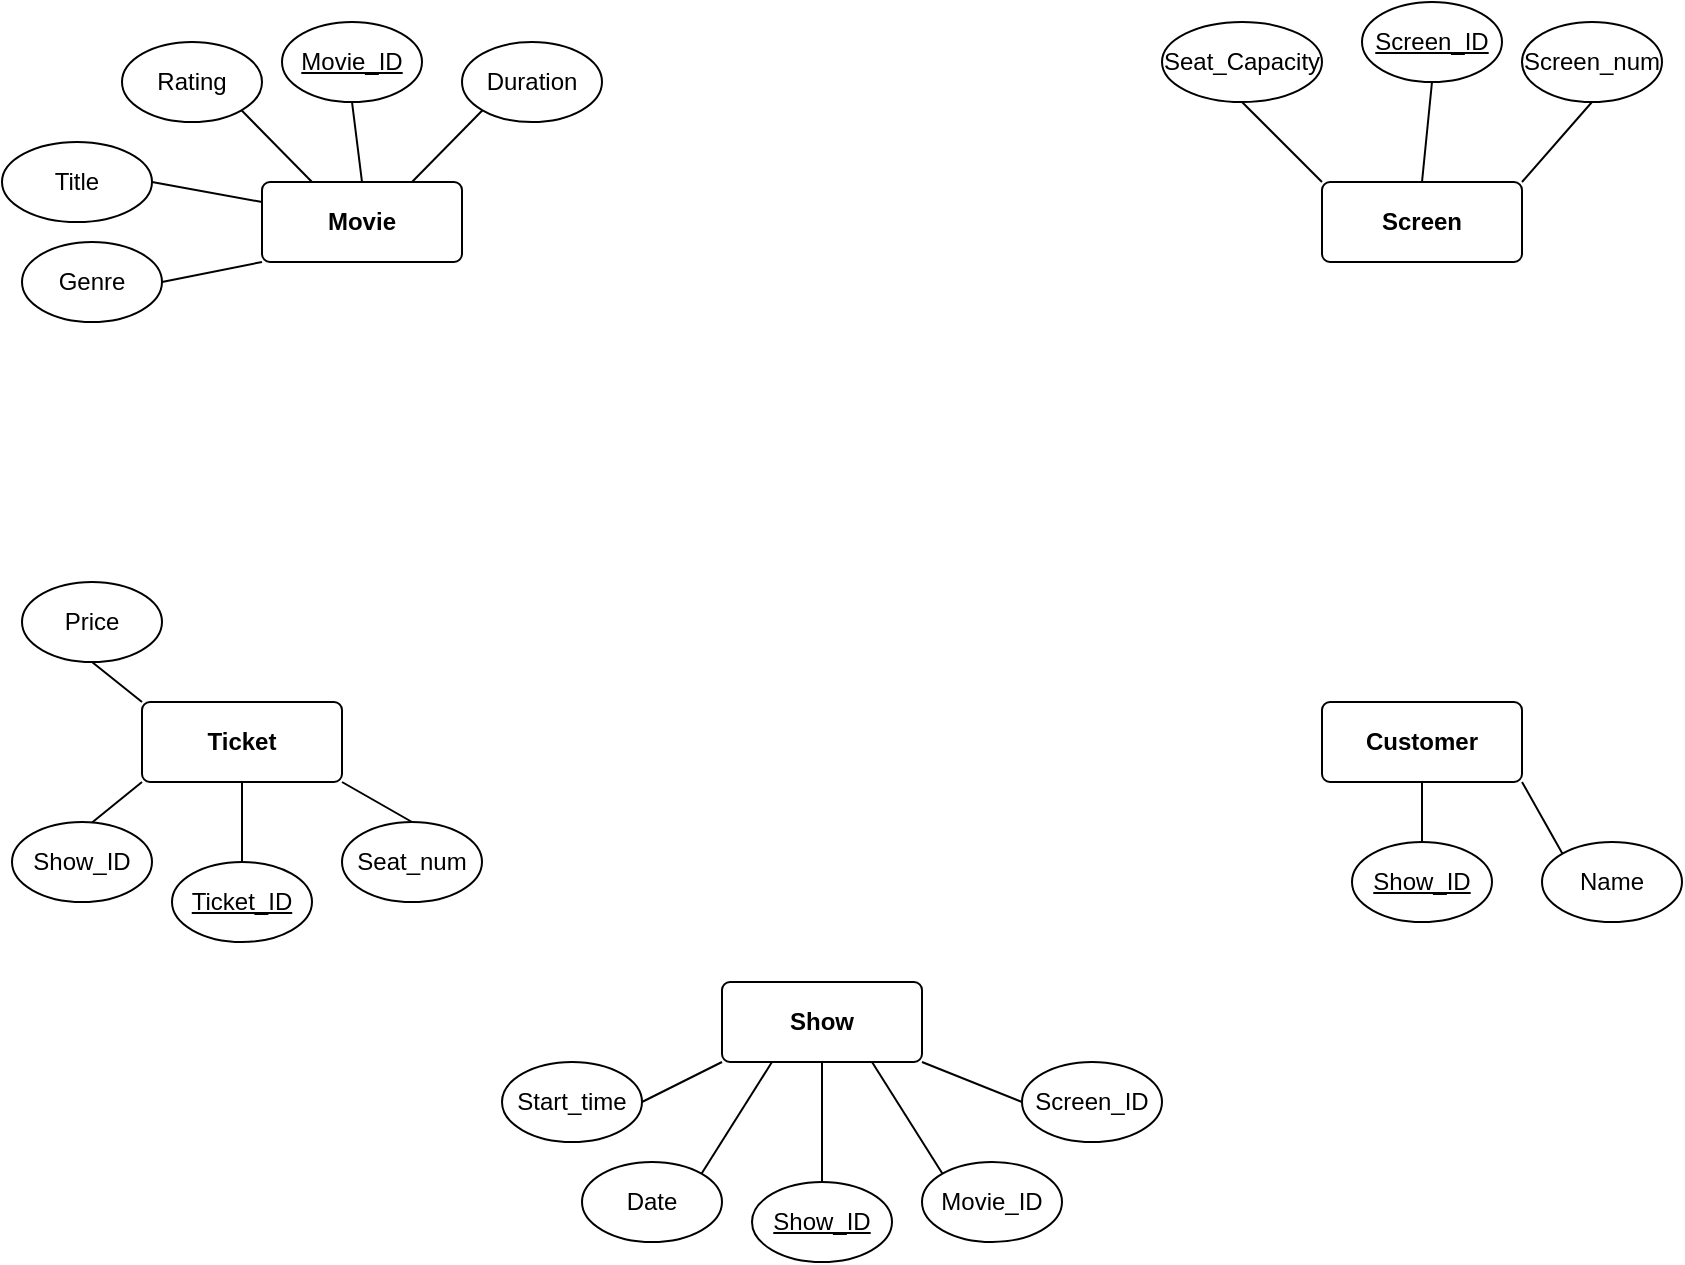 <mxfile version="24.8.3">
  <diagram name="Page-1" id="7yY_kA9gd9Qw0ZEYXvrO">
    <mxGraphModel dx="2345" dy="949" grid="1" gridSize="10" guides="1" tooltips="1" connect="1" arrows="1" fold="1" page="1" pageScale="1" pageWidth="850" pageHeight="1100" math="0" shadow="0">
      <root>
        <mxCell id="0" />
        <mxCell id="1" parent="0" />
        <mxCell id="ie0-aMVQ24yn6wTCqgOi-3" value="&lt;b&gt;Screen&lt;/b&gt;" style="rounded=1;arcSize=10;whiteSpace=wrap;html=1;align=center;" vertex="1" parent="1">
          <mxGeometry x="660" y="240" width="100" height="40" as="geometry" />
        </mxCell>
        <mxCell id="ie0-aMVQ24yn6wTCqgOi-4" value="&lt;b&gt;Ticket&lt;/b&gt;" style="rounded=1;arcSize=10;whiteSpace=wrap;html=1;align=center;" vertex="1" parent="1">
          <mxGeometry x="70" y="500" width="100" height="40" as="geometry" />
        </mxCell>
        <mxCell id="ie0-aMVQ24yn6wTCqgOi-5" value="&lt;b&gt;Customer&lt;/b&gt;" style="rounded=1;arcSize=10;whiteSpace=wrap;html=1;align=center;" vertex="1" parent="1">
          <mxGeometry x="660" y="500" width="100" height="40" as="geometry" />
        </mxCell>
        <mxCell id="ie0-aMVQ24yn6wTCqgOi-12" value="Screen_ID" style="ellipse;whiteSpace=wrap;html=1;align=center;fontStyle=4;" vertex="1" parent="1">
          <mxGeometry x="680" y="150" width="70" height="40" as="geometry" />
        </mxCell>
        <mxCell id="ie0-aMVQ24yn6wTCqgOi-13" value="Screen_num" style="ellipse;whiteSpace=wrap;html=1;align=center;" vertex="1" parent="1">
          <mxGeometry x="760" y="160" width="70" height="40" as="geometry" />
        </mxCell>
        <mxCell id="ie0-aMVQ24yn6wTCqgOi-25" value="Seat_Capacity" style="ellipse;whiteSpace=wrap;html=1;align=center;" vertex="1" parent="1">
          <mxGeometry x="580" y="160" width="80" height="40" as="geometry" />
        </mxCell>
        <mxCell id="ie0-aMVQ24yn6wTCqgOi-28" value="" style="endArrow=none;html=1;rounded=0;exitX=0.5;exitY=1;exitDx=0;exitDy=0;entryX=0.5;entryY=0;entryDx=0;entryDy=0;" edge="1" parent="1" source="ie0-aMVQ24yn6wTCqgOi-12" target="ie0-aMVQ24yn6wTCqgOi-3">
          <mxGeometry relative="1" as="geometry">
            <mxPoint x="410" y="320" as="sourcePoint" />
            <mxPoint x="570" y="320" as="targetPoint" />
          </mxGeometry>
        </mxCell>
        <mxCell id="ie0-aMVQ24yn6wTCqgOi-32" value="" style="endArrow=none;html=1;rounded=0;entryX=0.5;entryY=1;entryDx=0;entryDy=0;exitX=1;exitY=0;exitDx=0;exitDy=0;" edge="1" parent="1" source="ie0-aMVQ24yn6wTCqgOi-3" target="ie0-aMVQ24yn6wTCqgOi-13">
          <mxGeometry relative="1" as="geometry">
            <mxPoint x="740" y="240" as="sourcePoint" />
            <mxPoint x="570" y="320" as="targetPoint" />
          </mxGeometry>
        </mxCell>
        <mxCell id="ie0-aMVQ24yn6wTCqgOi-33" value="" style="endArrow=none;html=1;rounded=0;exitX=0.5;exitY=1;exitDx=0;exitDy=0;entryX=0;entryY=0;entryDx=0;entryDy=0;" edge="1" parent="1" source="ie0-aMVQ24yn6wTCqgOi-25" target="ie0-aMVQ24yn6wTCqgOi-3">
          <mxGeometry relative="1" as="geometry">
            <mxPoint x="410" y="320" as="sourcePoint" />
            <mxPoint x="570" y="320" as="targetPoint" />
          </mxGeometry>
        </mxCell>
        <mxCell id="ie0-aMVQ24yn6wTCqgOi-49" value="Show_ID" style="ellipse;whiteSpace=wrap;html=1;align=center;fontStyle=4;" vertex="1" parent="1">
          <mxGeometry x="675" y="570" width="70" height="40" as="geometry" />
        </mxCell>
        <mxCell id="ie0-aMVQ24yn6wTCqgOi-95" value="&lt;b&gt;Movie&lt;/b&gt;" style="rounded=1;arcSize=10;whiteSpace=wrap;html=1;align=center;" vertex="1" parent="1">
          <mxGeometry x="130" y="240" width="100" height="40" as="geometry" />
        </mxCell>
        <mxCell id="ie0-aMVQ24yn6wTCqgOi-96" value="Duration" style="ellipse;whiteSpace=wrap;html=1;align=center;" vertex="1" parent="1">
          <mxGeometry x="230" y="170" width="70" height="40" as="geometry" />
        </mxCell>
        <mxCell id="ie0-aMVQ24yn6wTCqgOi-97" value="Rating" style="ellipse;whiteSpace=wrap;html=1;align=center;" vertex="1" parent="1">
          <mxGeometry x="60" y="170" width="70" height="40" as="geometry" />
        </mxCell>
        <mxCell id="ie0-aMVQ24yn6wTCqgOi-98" value="Movie_ID" style="ellipse;whiteSpace=wrap;html=1;align=center;fontStyle=4;" vertex="1" parent="1">
          <mxGeometry x="140" y="160" width="70" height="40" as="geometry" />
        </mxCell>
        <mxCell id="ie0-aMVQ24yn6wTCqgOi-99" value="Title" style="ellipse;whiteSpace=wrap;html=1;align=center;" vertex="1" parent="1">
          <mxGeometry y="220" width="75" height="40" as="geometry" />
        </mxCell>
        <mxCell id="ie0-aMVQ24yn6wTCqgOi-100" value="Genre" style="ellipse;whiteSpace=wrap;html=1;align=center;" vertex="1" parent="1">
          <mxGeometry x="10" y="270" width="70" height="40" as="geometry" />
        </mxCell>
        <mxCell id="ie0-aMVQ24yn6wTCqgOi-101" value="" style="endArrow=none;html=1;rounded=0;exitX=0.5;exitY=1;exitDx=0;exitDy=0;entryX=0.5;entryY=0;entryDx=0;entryDy=0;" edge="1" parent="1" source="ie0-aMVQ24yn6wTCqgOi-98" target="ie0-aMVQ24yn6wTCqgOi-95">
          <mxGeometry relative="1" as="geometry">
            <mxPoint x="310" y="330" as="sourcePoint" />
            <mxPoint x="470" y="330" as="targetPoint" />
          </mxGeometry>
        </mxCell>
        <mxCell id="ie0-aMVQ24yn6wTCqgOi-102" value="" style="endArrow=none;html=1;rounded=0;exitX=0;exitY=1;exitDx=0;exitDy=0;entryX=0.75;entryY=0;entryDx=0;entryDy=0;" edge="1" parent="1" source="ie0-aMVQ24yn6wTCqgOi-96" target="ie0-aMVQ24yn6wTCqgOi-95">
          <mxGeometry relative="1" as="geometry">
            <mxPoint x="310" y="330" as="sourcePoint" />
            <mxPoint x="470" y="330" as="targetPoint" />
          </mxGeometry>
        </mxCell>
        <mxCell id="ie0-aMVQ24yn6wTCqgOi-103" value="" style="endArrow=none;html=1;rounded=0;exitX=1;exitY=0.5;exitDx=0;exitDy=0;entryX=0;entryY=1;entryDx=0;entryDy=0;" edge="1" parent="1" source="ie0-aMVQ24yn6wTCqgOi-100" target="ie0-aMVQ24yn6wTCqgOi-95">
          <mxGeometry relative="1" as="geometry">
            <mxPoint x="310" y="330" as="sourcePoint" />
            <mxPoint x="470" y="330" as="targetPoint" />
          </mxGeometry>
        </mxCell>
        <mxCell id="ie0-aMVQ24yn6wTCqgOi-104" value="" style="endArrow=none;html=1;rounded=0;exitX=1;exitY=0.5;exitDx=0;exitDy=0;entryX=0;entryY=0.25;entryDx=0;entryDy=0;" edge="1" parent="1" source="ie0-aMVQ24yn6wTCqgOi-99" target="ie0-aMVQ24yn6wTCqgOi-95">
          <mxGeometry relative="1" as="geometry">
            <mxPoint x="310" y="330" as="sourcePoint" />
            <mxPoint x="470" y="330" as="targetPoint" />
          </mxGeometry>
        </mxCell>
        <mxCell id="ie0-aMVQ24yn6wTCqgOi-105" value="" style="endArrow=none;html=1;rounded=0;exitX=1;exitY=1;exitDx=0;exitDy=0;entryX=0.25;entryY=0;entryDx=0;entryDy=0;" edge="1" parent="1" source="ie0-aMVQ24yn6wTCqgOi-97" target="ie0-aMVQ24yn6wTCqgOi-95">
          <mxGeometry relative="1" as="geometry">
            <mxPoint x="310" y="330" as="sourcePoint" />
            <mxPoint x="470" y="330" as="targetPoint" />
          </mxGeometry>
        </mxCell>
        <mxCell id="ie0-aMVQ24yn6wTCqgOi-128" value="&lt;b&gt;Show&lt;/b&gt;" style="rounded=1;arcSize=10;whiteSpace=wrap;html=1;align=center;" vertex="1" parent="1">
          <mxGeometry x="360" y="640" width="100" height="40" as="geometry" />
        </mxCell>
        <mxCell id="ie0-aMVQ24yn6wTCqgOi-129" value="Show_ID" style="ellipse;whiteSpace=wrap;html=1;align=center;fontStyle=4;" vertex="1" parent="1">
          <mxGeometry x="375" y="740" width="70" height="40" as="geometry" />
        </mxCell>
        <mxCell id="ie0-aMVQ24yn6wTCqgOi-130" value="Movie_ID" style="ellipse;whiteSpace=wrap;html=1;align=center;" vertex="1" parent="1">
          <mxGeometry x="460" y="730" width="70" height="40" as="geometry" />
        </mxCell>
        <mxCell id="ie0-aMVQ24yn6wTCqgOi-131" value="Date" style="ellipse;whiteSpace=wrap;html=1;align=center;" vertex="1" parent="1">
          <mxGeometry x="290" y="730" width="70" height="40" as="geometry" />
        </mxCell>
        <mxCell id="ie0-aMVQ24yn6wTCqgOi-132" value="Screen_ID" style="ellipse;whiteSpace=wrap;html=1;align=center;" vertex="1" parent="1">
          <mxGeometry x="510" y="680" width="70" height="40" as="geometry" />
        </mxCell>
        <mxCell id="ie0-aMVQ24yn6wTCqgOi-133" value="Start_time" style="ellipse;whiteSpace=wrap;html=1;align=center;" vertex="1" parent="1">
          <mxGeometry x="250" y="680" width="70" height="40" as="geometry" />
        </mxCell>
        <mxCell id="ie0-aMVQ24yn6wTCqgOi-134" value="" style="endArrow=none;html=1;rounded=0;exitX=1;exitY=0.5;exitDx=0;exitDy=0;entryX=0;entryY=1;entryDx=0;entryDy=0;" edge="1" parent="1" source="ie0-aMVQ24yn6wTCqgOi-133" target="ie0-aMVQ24yn6wTCqgOi-128">
          <mxGeometry relative="1" as="geometry">
            <mxPoint x="360" y="710" as="sourcePoint" />
            <mxPoint x="520" y="710" as="targetPoint" />
          </mxGeometry>
        </mxCell>
        <mxCell id="ie0-aMVQ24yn6wTCqgOi-135" value="" style="endArrow=none;html=1;rounded=0;exitX=0;exitY=0.5;exitDx=0;exitDy=0;entryX=1;entryY=1;entryDx=0;entryDy=0;" edge="1" parent="1" source="ie0-aMVQ24yn6wTCqgOi-132" target="ie0-aMVQ24yn6wTCqgOi-128">
          <mxGeometry relative="1" as="geometry">
            <mxPoint x="360" y="710" as="sourcePoint" />
            <mxPoint x="520" y="710" as="targetPoint" />
          </mxGeometry>
        </mxCell>
        <mxCell id="ie0-aMVQ24yn6wTCqgOi-136" value="" style="endArrow=none;html=1;rounded=0;exitX=0.75;exitY=1;exitDx=0;exitDy=0;entryX=0;entryY=0;entryDx=0;entryDy=0;" edge="1" parent="1" source="ie0-aMVQ24yn6wTCqgOi-128" target="ie0-aMVQ24yn6wTCqgOi-130">
          <mxGeometry relative="1" as="geometry">
            <mxPoint x="360" y="710" as="sourcePoint" />
            <mxPoint x="520" y="710" as="targetPoint" />
          </mxGeometry>
        </mxCell>
        <mxCell id="ie0-aMVQ24yn6wTCqgOi-137" value="" style="endArrow=none;html=1;rounded=0;exitX=1;exitY=0;exitDx=0;exitDy=0;entryX=0.25;entryY=1;entryDx=0;entryDy=0;" edge="1" parent="1" source="ie0-aMVQ24yn6wTCqgOi-131" target="ie0-aMVQ24yn6wTCqgOi-128">
          <mxGeometry relative="1" as="geometry">
            <mxPoint x="360" y="710" as="sourcePoint" />
            <mxPoint x="520" y="710" as="targetPoint" />
          </mxGeometry>
        </mxCell>
        <mxCell id="ie0-aMVQ24yn6wTCqgOi-138" value="" style="endArrow=none;html=1;rounded=0;exitX=0.5;exitY=1;exitDx=0;exitDy=0;entryX=0.5;entryY=0;entryDx=0;entryDy=0;" edge="1" parent="1" source="ie0-aMVQ24yn6wTCqgOi-128" target="ie0-aMVQ24yn6wTCqgOi-129">
          <mxGeometry relative="1" as="geometry">
            <mxPoint x="360" y="710" as="sourcePoint" />
            <mxPoint x="520" y="710" as="targetPoint" />
          </mxGeometry>
        </mxCell>
        <mxCell id="ie0-aMVQ24yn6wTCqgOi-139" value="Name" style="ellipse;whiteSpace=wrap;html=1;align=center;" vertex="1" parent="1">
          <mxGeometry x="770" y="570" width="70" height="40" as="geometry" />
        </mxCell>
        <mxCell id="ie0-aMVQ24yn6wTCqgOi-140" style="edgeStyle=orthogonalEdgeStyle;rounded=0;orthogonalLoop=1;jettySize=auto;html=1;exitX=0.5;exitY=1;exitDx=0;exitDy=0;" edge="1" parent="1" source="ie0-aMVQ24yn6wTCqgOi-5" target="ie0-aMVQ24yn6wTCqgOi-5">
          <mxGeometry relative="1" as="geometry" />
        </mxCell>
        <mxCell id="ie0-aMVQ24yn6wTCqgOi-141" value="" style="endArrow=none;html=1;rounded=0;entryX=0.5;entryY=0;entryDx=0;entryDy=0;exitX=0.5;exitY=1;exitDx=0;exitDy=0;" edge="1" parent="1" source="ie0-aMVQ24yn6wTCqgOi-5" target="ie0-aMVQ24yn6wTCqgOi-49">
          <mxGeometry relative="1" as="geometry">
            <mxPoint x="700" y="550" as="sourcePoint" />
            <mxPoint x="717" y="606" as="targetPoint" />
          </mxGeometry>
        </mxCell>
        <mxCell id="ie0-aMVQ24yn6wTCqgOi-142" value="" style="endArrow=none;html=1;rounded=0;exitX=1;exitY=1;exitDx=0;exitDy=0;entryX=0;entryY=0;entryDx=0;entryDy=0;" edge="1" parent="1" source="ie0-aMVQ24yn6wTCqgOi-5" target="ie0-aMVQ24yn6wTCqgOi-139">
          <mxGeometry relative="1" as="geometry">
            <mxPoint x="780" y="540" as="sourcePoint" />
            <mxPoint x="817" y="596" as="targetPoint" />
          </mxGeometry>
        </mxCell>
        <mxCell id="ie0-aMVQ24yn6wTCqgOi-143" value="Ticket_ID" style="ellipse;whiteSpace=wrap;html=1;align=center;fontStyle=4;" vertex="1" parent="1">
          <mxGeometry x="85" y="580" width="70" height="40" as="geometry" />
        </mxCell>
        <mxCell id="ie0-aMVQ24yn6wTCqgOi-144" value="Show_ID" style="ellipse;whiteSpace=wrap;html=1;align=center;" vertex="1" parent="1">
          <mxGeometry x="5" y="560" width="70" height="40" as="geometry" />
        </mxCell>
        <mxCell id="ie0-aMVQ24yn6wTCqgOi-145" value="Seat_num" style="ellipse;whiteSpace=wrap;html=1;align=center;" vertex="1" parent="1">
          <mxGeometry x="170" y="560" width="70" height="40" as="geometry" />
        </mxCell>
        <mxCell id="ie0-aMVQ24yn6wTCqgOi-146" value="Price" style="ellipse;whiteSpace=wrap;html=1;align=center;" vertex="1" parent="1">
          <mxGeometry x="10" y="440" width="70" height="40" as="geometry" />
        </mxCell>
        <mxCell id="ie0-aMVQ24yn6wTCqgOi-147" value="" style="endArrow=none;html=1;rounded=0;entryX=0.5;entryY=0;entryDx=0;entryDy=0;exitX=1;exitY=1;exitDx=0;exitDy=0;" edge="1" parent="1" source="ie0-aMVQ24yn6wTCqgOi-4" target="ie0-aMVQ24yn6wTCqgOi-145">
          <mxGeometry relative="1" as="geometry">
            <mxPoint x="40" y="530" as="sourcePoint" />
            <mxPoint x="200" y="530" as="targetPoint" />
          </mxGeometry>
        </mxCell>
        <mxCell id="ie0-aMVQ24yn6wTCqgOi-148" value="" style="endArrow=none;html=1;rounded=0;exitX=0.572;exitY=0.007;exitDx=0;exitDy=0;exitPerimeter=0;entryX=0;entryY=1;entryDx=0;entryDy=0;" edge="1" parent="1" source="ie0-aMVQ24yn6wTCqgOi-144" target="ie0-aMVQ24yn6wTCqgOi-4">
          <mxGeometry relative="1" as="geometry">
            <mxPoint x="40" y="530" as="sourcePoint" />
            <mxPoint x="200" y="530" as="targetPoint" />
          </mxGeometry>
        </mxCell>
        <mxCell id="ie0-aMVQ24yn6wTCqgOi-149" value="" style="endArrow=none;html=1;rounded=0;exitX=0.5;exitY=1;exitDx=0;exitDy=0;entryX=0;entryY=0;entryDx=0;entryDy=0;" edge="1" parent="1" source="ie0-aMVQ24yn6wTCqgOi-146" target="ie0-aMVQ24yn6wTCqgOi-4">
          <mxGeometry relative="1" as="geometry">
            <mxPoint x="40" y="530" as="sourcePoint" />
            <mxPoint x="200" y="530" as="targetPoint" />
          </mxGeometry>
        </mxCell>
        <mxCell id="ie0-aMVQ24yn6wTCqgOi-150" value="" style="endArrow=none;html=1;rounded=0;exitX=0.5;exitY=0;exitDx=0;exitDy=0;entryX=0.5;entryY=1;entryDx=0;entryDy=0;" edge="1" parent="1" source="ie0-aMVQ24yn6wTCqgOi-143" target="ie0-aMVQ24yn6wTCqgOi-4">
          <mxGeometry relative="1" as="geometry">
            <mxPoint x="40" y="530" as="sourcePoint" />
            <mxPoint x="200" y="530" as="targetPoint" />
          </mxGeometry>
        </mxCell>
      </root>
    </mxGraphModel>
  </diagram>
</mxfile>
